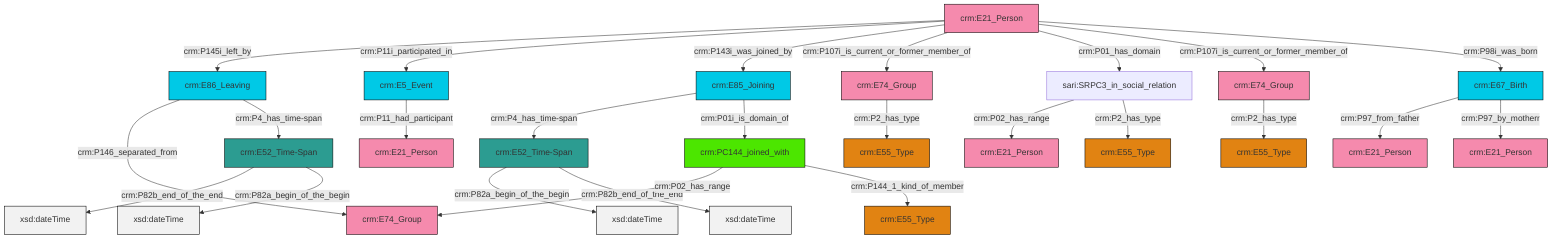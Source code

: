 graph TD
classDef Literal fill:#f2f2f2,stroke:#000000;
classDef CRM_Entity fill:#FFFFFF,stroke:#000000;
classDef Temporal_Entity fill:#00C9E6, stroke:#000000;
classDef Type fill:#E18312, stroke:#000000;
classDef Time-Span fill:#2C9C91, stroke:#000000;
classDef Appellation fill:#FFEB7F, stroke:#000000;
classDef Place fill:#008836, stroke:#000000;
classDef Persistent_Item fill:#B266B2, stroke:#000000;
classDef Conceptual_Object fill:#FFD700, stroke:#000000;
classDef Physical_Thing fill:#D2B48C, stroke:#000000;
classDef Actor fill:#f58aad, stroke:#000000;
classDef PC_Classes fill:#4ce600, stroke:#000000;
classDef Multi fill:#cccccc,stroke:#000000;

0["crm:E67_Birth"]:::Temporal_Entity -->|crm:P97_from_father| 1["crm:E21_Person"]:::Actor
2["crm:E5_Event"]:::Temporal_Entity -->|crm:P11_had_participant| 3["crm:E21_Person"]:::Actor
10["crm:E21_Person"]:::Actor -->|crm:P145i_left_by| 11["crm:E86_Leaving"]:::Temporal_Entity
12["crm:E52_Time-Span"]:::Time-Span -->|crm:P82b_end_of_the_end| 13[xsd:dateTime]:::Literal
8["crm:E85_Joining"]:::Temporal_Entity -->|crm:P4_has_time-span| 6["crm:E52_Time-Span"]:::Time-Span
8["crm:E85_Joining"]:::Temporal_Entity -->|crm:P01i_is_domain_of| 4["crm:PC144_joined_with"]:::PC_Classes
18["crm:E74_Group"]:::Actor -->|crm:P2_has_type| 19["crm:E55_Type"]:::Type
6["crm:E52_Time-Span"]:::Time-Span -->|crm:P82a_begin_of_the_begin| 24[xsd:dateTime]:::Literal
6["crm:E52_Time-Span"]:::Time-Span -->|crm:P82b_end_of_the_end| 25[xsd:dateTime]:::Literal
11["crm:E86_Leaving"]:::Temporal_Entity -->|crm:P146_separated_from| 32["crm:E74_Group"]:::Actor
29["crm:E74_Group"]:::Actor -->|crm:P2_has_type| 26["crm:E55_Type"]:::Type
10["crm:E21_Person"]:::Actor -->|crm:P11i_participated_in| 2["crm:E5_Event"]:::Temporal_Entity
4["crm:PC144_joined_with"]:::PC_Classes -->|crm:P02_has_range| 32["crm:E74_Group"]:::Actor
10["crm:E21_Person"]:::Actor -->|crm:P143i_was_joined_by| 8["crm:E85_Joining"]:::Temporal_Entity
16["sari:SRPC3_in_social_relation"]:::Default -->|crm:P02_has_range| 14["crm:E21_Person"]:::Actor
16["sari:SRPC3_in_social_relation"]:::Default -->|crm:P2_has_type| 36["crm:E55_Type"]:::Type
10["crm:E21_Person"]:::Actor -->|crm:P107i_is_current_or_former_member_of| 29["crm:E74_Group"]:::Actor
10["crm:E21_Person"]:::Actor -->|crm:P01_has_domain| 16["sari:SRPC3_in_social_relation"]:::Default
0["crm:E67_Birth"]:::Temporal_Entity -->|crm:P97_by_motherr| 37["crm:E21_Person"]:::Actor
10["crm:E21_Person"]:::Actor -->|crm:P107i_is_current_or_former_member_of| 18["crm:E74_Group"]:::Actor
4["crm:PC144_joined_with"]:::PC_Classes -->|crm:P144_1_kind_of_member| 20["crm:E55_Type"]:::Type
12["crm:E52_Time-Span"]:::Time-Span -->|crm:P82a_begin_of_the_begin| 45[xsd:dateTime]:::Literal
11["crm:E86_Leaving"]:::Temporal_Entity -->|crm:P4_has_time-span| 12["crm:E52_Time-Span"]:::Time-Span
10["crm:E21_Person"]:::Actor -->|crm:P98i_was_born| 0["crm:E67_Birth"]:::Temporal_Entity